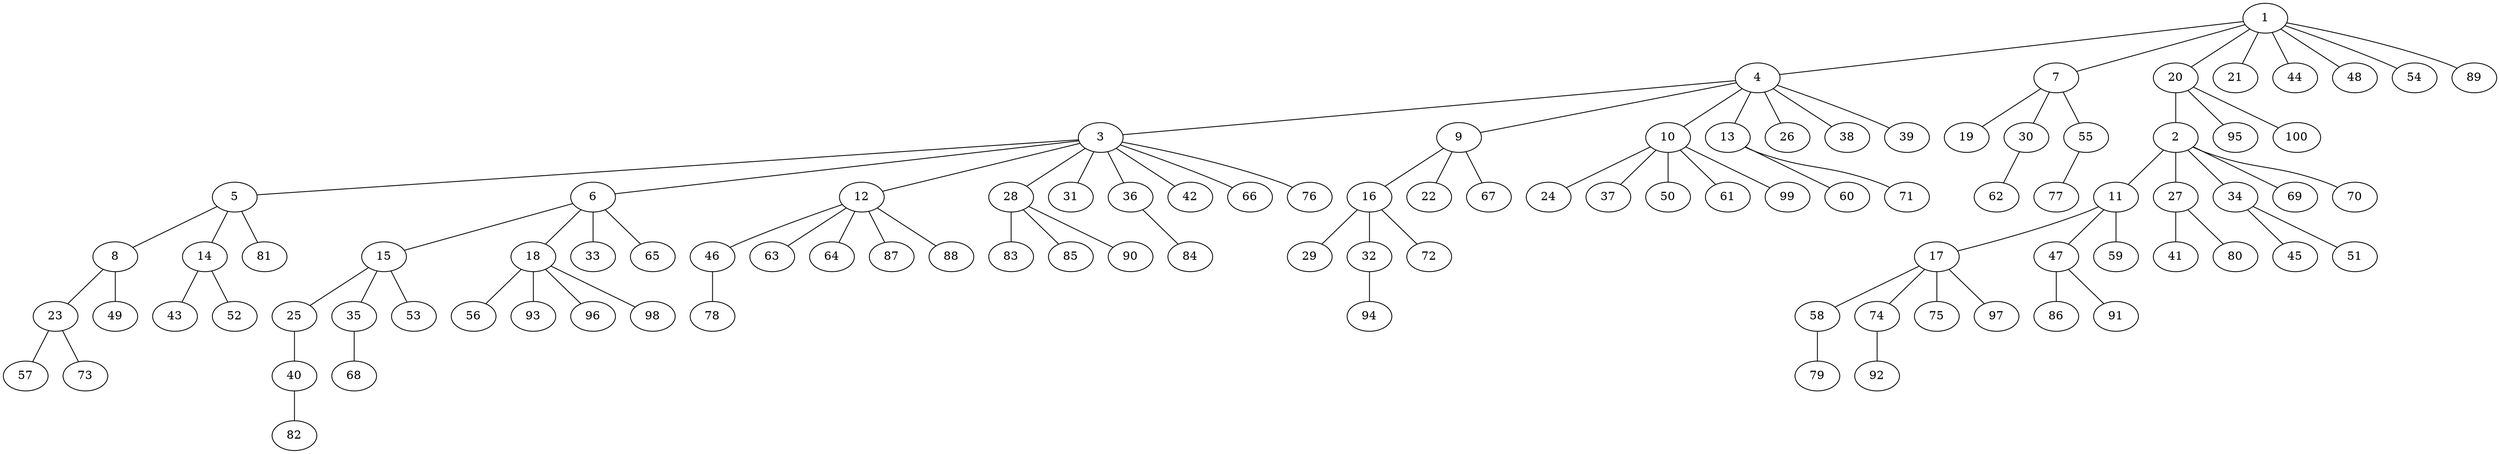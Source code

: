 graph g_m_99{
1--4
1--7
1--20
1--21
1--44
1--48
1--54
1--89
4--3
4--9
4--10
4--13
4--26
4--38
4--39
7--19
7--30
7--55
20--2
20--95
20--100
3--5
3--6
3--12
3--28
3--31
3--36
3--42
3--66
3--76
9--16
9--22
9--67
10--24
10--37
10--50
10--61
10--99
13--60
13--71
30--62
55--77
2--11
2--27
2--34
2--69
2--70
5--8
5--14
5--81
6--15
6--18
6--33
6--65
12--46
12--63
12--64
12--87
12--88
28--83
28--85
28--90
36--84
16--29
16--32
16--72
11--17
11--47
11--59
27--41
27--80
34--45
34--51
8--23
8--49
14--43
14--52
15--25
15--35
15--53
18--56
18--93
18--96
18--98
46--78
32--94
17--58
17--74
17--75
17--97
47--86
47--91
23--57
23--73
25--40
35--68
58--79
74--92
40--82
}
